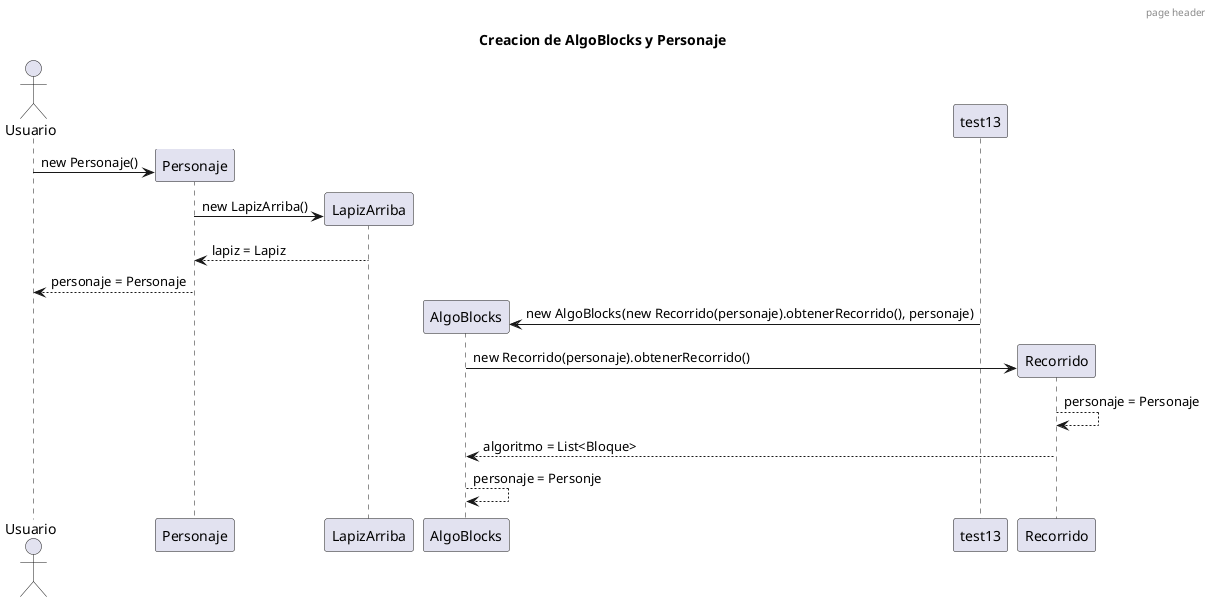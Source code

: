 @startuml
header page header
title Creacion de AlgoBlocks y Personaje
actor Usuario

create Personaje
Usuario -> Personaje: new Personaje()
create LapizArriba
Personaje -> LapizArriba: new LapizArriba()
LapizArriba --> Personaje: lapiz = Lapiz
Personaje --> Usuario: personaje = Personaje
create AlgoBlocks
test13 -> AlgoBlocks: new AlgoBlocks(new Recorrido(personaje).obtenerRecorrido(), personaje)
create Recorrido
AlgoBlocks -> Recorrido: new Recorrido(personaje).obtenerRecorrido()
Recorrido --> Recorrido: personaje = Personaje
Recorrido --> AlgoBlocks: algoritmo = List<Bloque>
AlgoBlocks --> AlgoBlocks: personaje = Personje
@enduml